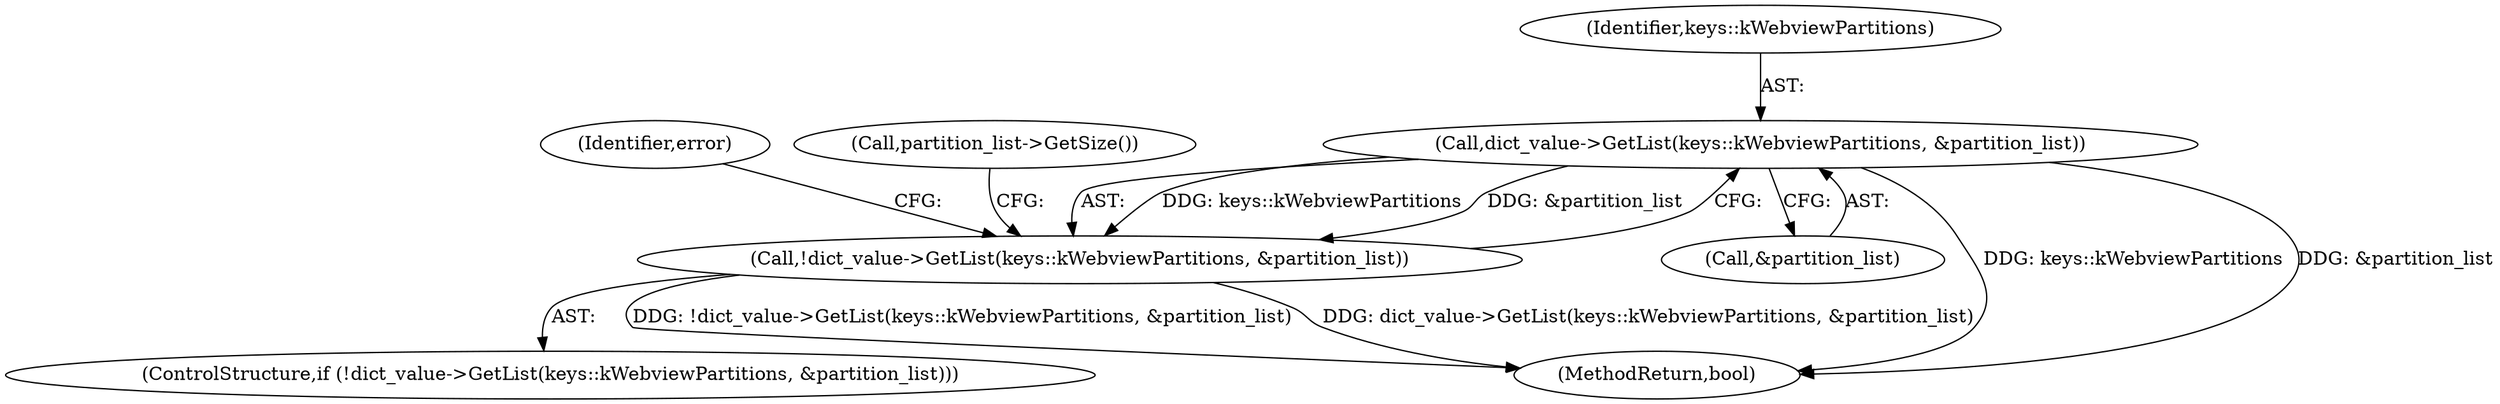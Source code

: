 digraph "0_Chrome_2aa406a8b4577103e7b933c75ec0e372830f20fe_0@pointer" {
"1000131" [label="(Call,dict_value->GetList(keys::kWebviewPartitions, &partition_list))"];
"1000130" [label="(Call,!dict_value->GetList(keys::kWebviewPartitions, &partition_list))"];
"1000131" [label="(Call,dict_value->GetList(keys::kWebviewPartitions, &partition_list))"];
"1000133" [label="(Call,&partition_list)"];
"1000132" [label="(Identifier,keys::kWebviewPartitions)"];
"1000138" [label="(Identifier,error)"];
"1000129" [label="(ControlStructure,if (!dict_value->GetList(keys::kWebviewPartitions, &partition_list)))"];
"1000145" [label="(Call,partition_list->GetSize())"];
"1000130" [label="(Call,!dict_value->GetList(keys::kWebviewPartitions, &partition_list))"];
"1000272" [label="(MethodReturn,bool)"];
"1000131" -> "1000130"  [label="AST: "];
"1000131" -> "1000133"  [label="CFG: "];
"1000132" -> "1000131"  [label="AST: "];
"1000133" -> "1000131"  [label="AST: "];
"1000130" -> "1000131"  [label="CFG: "];
"1000131" -> "1000272"  [label="DDG: keys::kWebviewPartitions"];
"1000131" -> "1000272"  [label="DDG: &partition_list"];
"1000131" -> "1000130"  [label="DDG: keys::kWebviewPartitions"];
"1000131" -> "1000130"  [label="DDG: &partition_list"];
"1000130" -> "1000129"  [label="AST: "];
"1000138" -> "1000130"  [label="CFG: "];
"1000145" -> "1000130"  [label="CFG: "];
"1000130" -> "1000272"  [label="DDG: !dict_value->GetList(keys::kWebviewPartitions, &partition_list)"];
"1000130" -> "1000272"  [label="DDG: dict_value->GetList(keys::kWebviewPartitions, &partition_list)"];
}
